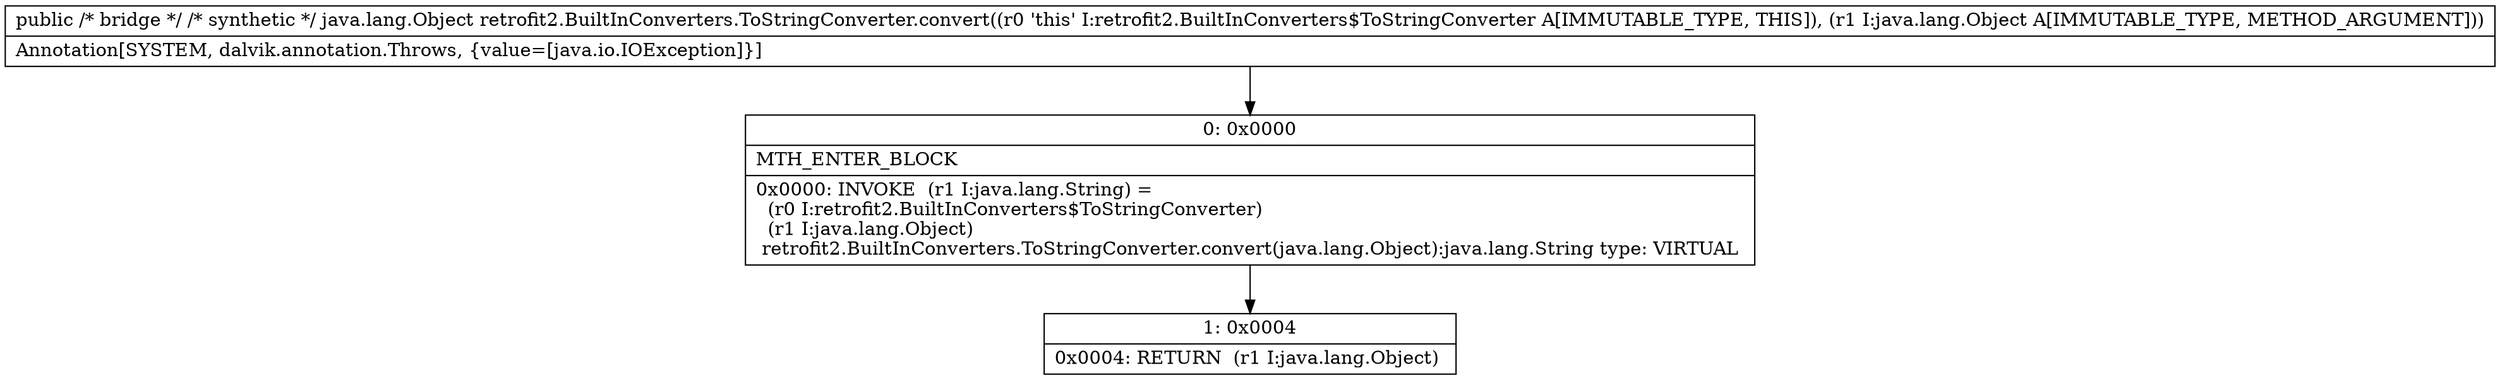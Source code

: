 digraph "CFG forretrofit2.BuiltInConverters.ToStringConverter.convert(Ljava\/lang\/Object;)Ljava\/lang\/Object;" {
Node_0 [shape=record,label="{0\:\ 0x0000|MTH_ENTER_BLOCK\l|0x0000: INVOKE  (r1 I:java.lang.String) = \l  (r0 I:retrofit2.BuiltInConverters$ToStringConverter)\l  (r1 I:java.lang.Object)\l retrofit2.BuiltInConverters.ToStringConverter.convert(java.lang.Object):java.lang.String type: VIRTUAL \l}"];
Node_1 [shape=record,label="{1\:\ 0x0004|0x0004: RETURN  (r1 I:java.lang.Object) \l}"];
MethodNode[shape=record,label="{public \/* bridge *\/ \/* synthetic *\/ java.lang.Object retrofit2.BuiltInConverters.ToStringConverter.convert((r0 'this' I:retrofit2.BuiltInConverters$ToStringConverter A[IMMUTABLE_TYPE, THIS]), (r1 I:java.lang.Object A[IMMUTABLE_TYPE, METHOD_ARGUMENT]))  | Annotation[SYSTEM, dalvik.annotation.Throws, \{value=[java.io.IOException]\}]\l}"];
MethodNode -> Node_0;
Node_0 -> Node_1;
}

